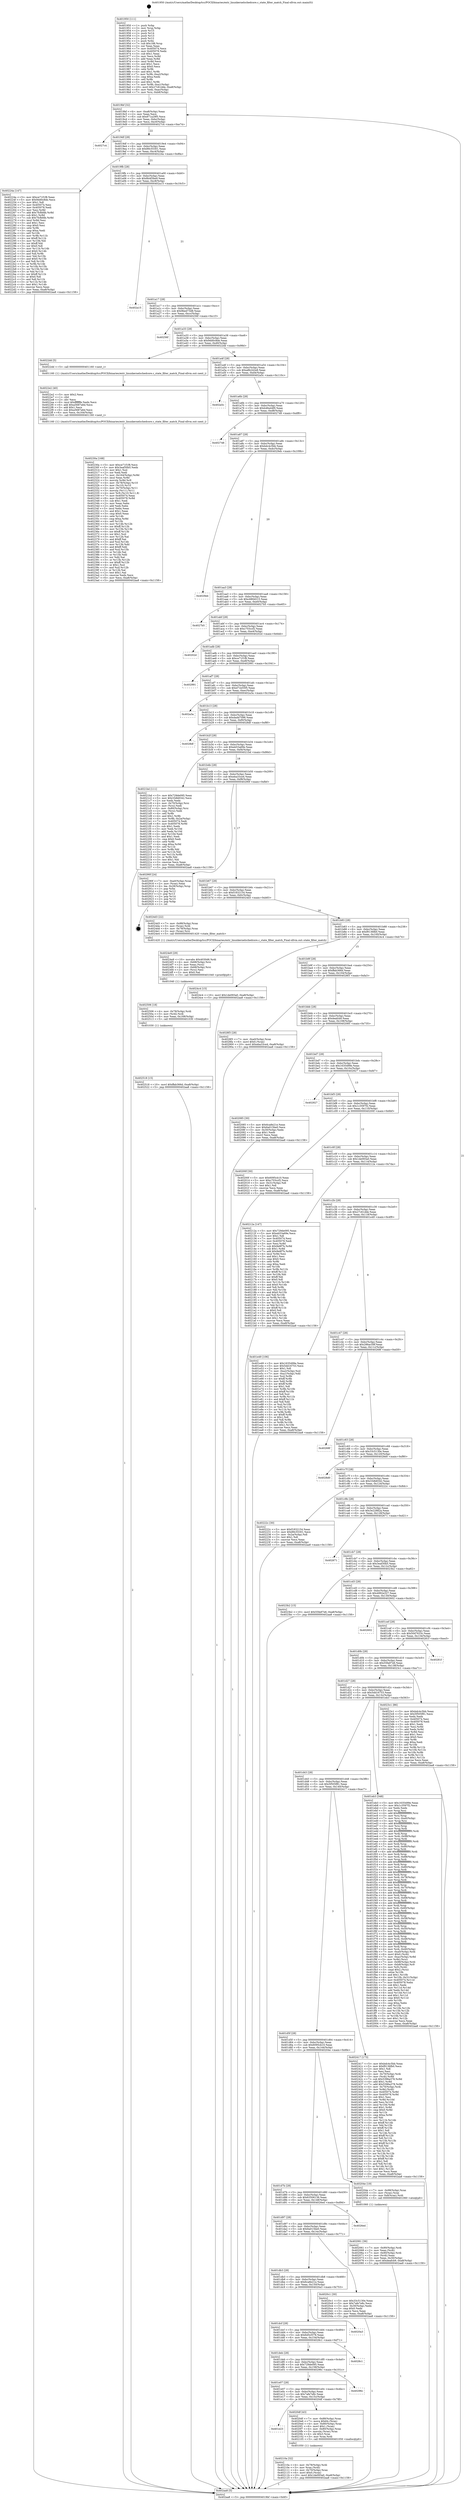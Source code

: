 digraph "0x401950" {
  label = "0x401950 (/mnt/c/Users/mathe/Desktop/tcc/POCII/binaries/extr_linuxkernelschedcore.c_state_filter_match_Final-ollvm.out::main(0))"
  labelloc = "t"
  node[shape=record]

  Entry [label="",width=0.3,height=0.3,shape=circle,fillcolor=black,style=filled]
  "0x4019bf" [label="{
     0x4019bf [32]\l
     | [instrs]\l
     &nbsp;&nbsp;0x4019bf \<+6\>: mov -0xa8(%rbp),%eax\l
     &nbsp;&nbsp;0x4019c5 \<+2\>: mov %eax,%ecx\l
     &nbsp;&nbsp;0x4019c7 \<+6\>: sub $0x871a29f5,%ecx\l
     &nbsp;&nbsp;0x4019cd \<+6\>: mov %eax,-0xbc(%rbp)\l
     &nbsp;&nbsp;0x4019d3 \<+6\>: mov %ecx,-0xc0(%rbp)\l
     &nbsp;&nbsp;0x4019d9 \<+6\>: je 00000000004027c4 \<main+0xe74\>\l
  }"]
  "0x4027c4" [label="{
     0x4027c4\l
  }", style=dashed]
  "0x4019df" [label="{
     0x4019df [28]\l
     | [instrs]\l
     &nbsp;&nbsp;0x4019df \<+5\>: jmp 00000000004019e4 \<main+0x94\>\l
     &nbsp;&nbsp;0x4019e4 \<+6\>: mov -0xbc(%rbp),%eax\l
     &nbsp;&nbsp;0x4019ea \<+5\>: sub $0x89c55301,%eax\l
     &nbsp;&nbsp;0x4019ef \<+6\>: mov %eax,-0xc4(%rbp)\l
     &nbsp;&nbsp;0x4019f5 \<+6\>: je 000000000040224a \<main+0x8fa\>\l
  }"]
  Exit [label="",width=0.3,height=0.3,shape=circle,fillcolor=black,style=filled,peripheries=2]
  "0x40224a" [label="{
     0x40224a [147]\l
     | [instrs]\l
     &nbsp;&nbsp;0x40224a \<+5\>: mov $0xce71f1f8,%eax\l
     &nbsp;&nbsp;0x40224f \<+5\>: mov $0x9dd0c8de,%ecx\l
     &nbsp;&nbsp;0x402254 \<+2\>: mov $0x1,%dl\l
     &nbsp;&nbsp;0x402256 \<+7\>: mov 0x405074,%esi\l
     &nbsp;&nbsp;0x40225d \<+7\>: mov 0x405078,%edi\l
     &nbsp;&nbsp;0x402264 \<+3\>: mov %esi,%r8d\l
     &nbsp;&nbsp;0x402267 \<+7\>: add $0x7fcfbfdb,%r8d\l
     &nbsp;&nbsp;0x40226e \<+4\>: sub $0x1,%r8d\l
     &nbsp;&nbsp;0x402272 \<+7\>: sub $0x7fcfbfdb,%r8d\l
     &nbsp;&nbsp;0x402279 \<+4\>: imul %r8d,%esi\l
     &nbsp;&nbsp;0x40227d \<+3\>: and $0x1,%esi\l
     &nbsp;&nbsp;0x402280 \<+3\>: cmp $0x0,%esi\l
     &nbsp;&nbsp;0x402283 \<+4\>: sete %r9b\l
     &nbsp;&nbsp;0x402287 \<+3\>: cmp $0xa,%edi\l
     &nbsp;&nbsp;0x40228a \<+4\>: setl %r10b\l
     &nbsp;&nbsp;0x40228e \<+3\>: mov %r9b,%r11b\l
     &nbsp;&nbsp;0x402291 \<+4\>: xor $0xff,%r11b\l
     &nbsp;&nbsp;0x402295 \<+3\>: mov %r10b,%bl\l
     &nbsp;&nbsp;0x402298 \<+3\>: xor $0xff,%bl\l
     &nbsp;&nbsp;0x40229b \<+3\>: xor $0x0,%dl\l
     &nbsp;&nbsp;0x40229e \<+3\>: mov %r11b,%r14b\l
     &nbsp;&nbsp;0x4022a1 \<+4\>: and $0x0,%r14b\l
     &nbsp;&nbsp;0x4022a5 \<+3\>: and %dl,%r9b\l
     &nbsp;&nbsp;0x4022a8 \<+3\>: mov %bl,%r15b\l
     &nbsp;&nbsp;0x4022ab \<+4\>: and $0x0,%r15b\l
     &nbsp;&nbsp;0x4022af \<+3\>: and %dl,%r10b\l
     &nbsp;&nbsp;0x4022b2 \<+3\>: or %r9b,%r14b\l
     &nbsp;&nbsp;0x4022b5 \<+3\>: or %r10b,%r15b\l
     &nbsp;&nbsp;0x4022b8 \<+3\>: xor %r15b,%r14b\l
     &nbsp;&nbsp;0x4022bb \<+3\>: or %bl,%r11b\l
     &nbsp;&nbsp;0x4022be \<+4\>: xor $0xff,%r11b\l
     &nbsp;&nbsp;0x4022c2 \<+3\>: or $0x0,%dl\l
     &nbsp;&nbsp;0x4022c5 \<+3\>: and %dl,%r11b\l
     &nbsp;&nbsp;0x4022c8 \<+3\>: or %r11b,%r14b\l
     &nbsp;&nbsp;0x4022cb \<+4\>: test $0x1,%r14b\l
     &nbsp;&nbsp;0x4022cf \<+3\>: cmovne %ecx,%eax\l
     &nbsp;&nbsp;0x4022d2 \<+6\>: mov %eax,-0xa8(%rbp)\l
     &nbsp;&nbsp;0x4022d8 \<+5\>: jmp 0000000000402aa8 \<main+0x1158\>\l
  }"]
  "0x4019fb" [label="{
     0x4019fb [28]\l
     | [instrs]\l
     &nbsp;&nbsp;0x4019fb \<+5\>: jmp 0000000000401a00 \<main+0xb0\>\l
     &nbsp;&nbsp;0x401a00 \<+6\>: mov -0xbc(%rbp),%eax\l
     &nbsp;&nbsp;0x401a06 \<+5\>: sub $0x8b4f3be9,%eax\l
     &nbsp;&nbsp;0x401a0b \<+6\>: mov %eax,-0xc8(%rbp)\l
     &nbsp;&nbsp;0x401a11 \<+6\>: je 0000000000402a15 \<main+0x10c5\>\l
  }"]
  "0x402518" [label="{
     0x402518 [15]\l
     | [instrs]\l
     &nbsp;&nbsp;0x402518 \<+10\>: movl $0xffab366d,-0xa8(%rbp)\l
     &nbsp;&nbsp;0x402522 \<+5\>: jmp 0000000000402aa8 \<main+0x1158\>\l
  }"]
  "0x402a15" [label="{
     0x402a15\l
  }", style=dashed]
  "0x401a17" [label="{
     0x401a17 [28]\l
     | [instrs]\l
     &nbsp;&nbsp;0x401a17 \<+5\>: jmp 0000000000401a1c \<main+0xcc\>\l
     &nbsp;&nbsp;0x401a1c \<+6\>: mov -0xbc(%rbp),%eax\l
     &nbsp;&nbsp;0x401a22 \<+5\>: sub $0x9bed73d8,%eax\l
     &nbsp;&nbsp;0x401a27 \<+6\>: mov %eax,-0xcc(%rbp)\l
     &nbsp;&nbsp;0x401a2d \<+6\>: je 000000000040256f \<main+0xc1f\>\l
  }"]
  "0x402506" [label="{
     0x402506 [18]\l
     | [instrs]\l
     &nbsp;&nbsp;0x402506 \<+4\>: mov -0x78(%rbp),%rdi\l
     &nbsp;&nbsp;0x40250a \<+3\>: mov (%rdi),%rdi\l
     &nbsp;&nbsp;0x40250d \<+6\>: mov %eax,-0x168(%rbp)\l
     &nbsp;&nbsp;0x402513 \<+5\>: call 0000000000401030 \<free@plt\>\l
     | [calls]\l
     &nbsp;&nbsp;0x401030 \{1\} (unknown)\l
  }"]
  "0x40256f" [label="{
     0x40256f\l
  }", style=dashed]
  "0x401a33" [label="{
     0x401a33 [28]\l
     | [instrs]\l
     &nbsp;&nbsp;0x401a33 \<+5\>: jmp 0000000000401a38 \<main+0xe8\>\l
     &nbsp;&nbsp;0x401a38 \<+6\>: mov -0xbc(%rbp),%eax\l
     &nbsp;&nbsp;0x401a3e \<+5\>: sub $0x9dd0c8de,%eax\l
     &nbsp;&nbsp;0x401a43 \<+6\>: mov %eax,-0xd0(%rbp)\l
     &nbsp;&nbsp;0x401a49 \<+6\>: je 00000000004022dd \<main+0x98d\>\l
  }"]
  "0x4024e9" [label="{
     0x4024e9 [29]\l
     | [instrs]\l
     &nbsp;&nbsp;0x4024e9 \<+10\>: movabs $0x4030d6,%rdi\l
     &nbsp;&nbsp;0x4024f3 \<+4\>: mov -0x68(%rbp),%rsi\l
     &nbsp;&nbsp;0x4024f7 \<+2\>: mov %eax,(%rsi)\l
     &nbsp;&nbsp;0x4024f9 \<+4\>: mov -0x68(%rbp),%rsi\l
     &nbsp;&nbsp;0x4024fd \<+2\>: mov (%rsi),%esi\l
     &nbsp;&nbsp;0x4024ff \<+2\>: mov $0x0,%al\l
     &nbsp;&nbsp;0x402501 \<+5\>: call 0000000000401040 \<printf@plt\>\l
     | [calls]\l
     &nbsp;&nbsp;0x401040 \{1\} (unknown)\l
  }"]
  "0x4022dd" [label="{
     0x4022dd [5]\l
     | [instrs]\l
     &nbsp;&nbsp;0x4022dd \<+5\>: call 0000000000401160 \<next_i\>\l
     | [calls]\l
     &nbsp;&nbsp;0x401160 \{1\} (/mnt/c/Users/mathe/Desktop/tcc/POCII/binaries/extr_linuxkernelschedcore.c_state_filter_match_Final-ollvm.out::next_i)\l
  }"]
  "0x401a4f" [label="{
     0x401a4f [28]\l
     | [instrs]\l
     &nbsp;&nbsp;0x401a4f \<+5\>: jmp 0000000000401a54 \<main+0x104\>\l
     &nbsp;&nbsp;0x401a54 \<+6\>: mov -0xbc(%rbp),%eax\l
     &nbsp;&nbsp;0x401a5a \<+5\>: sub $0xa8b242e8,%eax\l
     &nbsp;&nbsp;0x401a5f \<+6\>: mov %eax,-0xd4(%rbp)\l
     &nbsp;&nbsp;0x401a65 \<+6\>: je 0000000000402a5c \<main+0x110c\>\l
  }"]
  "0x40230a" [label="{
     0x40230a [168]\l
     | [instrs]\l
     &nbsp;&nbsp;0x40230a \<+5\>: mov $0xce71f1f8,%ecx\l
     &nbsp;&nbsp;0x40230f \<+5\>: mov $0x3eaf30b5,%edx\l
     &nbsp;&nbsp;0x402314 \<+3\>: mov $0x1,%sil\l
     &nbsp;&nbsp;0x402317 \<+2\>: xor %edi,%edi\l
     &nbsp;&nbsp;0x402319 \<+7\>: mov -0x164(%rbp),%r8d\l
     &nbsp;&nbsp;0x402320 \<+4\>: imul %eax,%r8d\l
     &nbsp;&nbsp;0x402324 \<+3\>: movslq %r8d,%r9\l
     &nbsp;&nbsp;0x402327 \<+4\>: mov -0x78(%rbp),%r10\l
     &nbsp;&nbsp;0x40232b \<+3\>: mov (%r10),%r10\l
     &nbsp;&nbsp;0x40232e \<+4\>: mov -0x70(%rbp),%r11\l
     &nbsp;&nbsp;0x402332 \<+3\>: movslq (%r11),%r11\l
     &nbsp;&nbsp;0x402335 \<+4\>: mov %r9,(%r10,%r11,8)\l
     &nbsp;&nbsp;0x402339 \<+7\>: mov 0x405074,%eax\l
     &nbsp;&nbsp;0x402340 \<+8\>: mov 0x405078,%r8d\l
     &nbsp;&nbsp;0x402348 \<+3\>: sub $0x1,%edi\l
     &nbsp;&nbsp;0x40234b \<+2\>: mov %eax,%ebx\l
     &nbsp;&nbsp;0x40234d \<+2\>: add %edi,%ebx\l
     &nbsp;&nbsp;0x40234f \<+3\>: imul %ebx,%eax\l
     &nbsp;&nbsp;0x402352 \<+3\>: and $0x1,%eax\l
     &nbsp;&nbsp;0x402355 \<+3\>: cmp $0x0,%eax\l
     &nbsp;&nbsp;0x402358 \<+4\>: sete %r14b\l
     &nbsp;&nbsp;0x40235c \<+4\>: cmp $0xa,%r8d\l
     &nbsp;&nbsp;0x402360 \<+4\>: setl %r15b\l
     &nbsp;&nbsp;0x402364 \<+3\>: mov %r14b,%r12b\l
     &nbsp;&nbsp;0x402367 \<+4\>: xor $0xff,%r12b\l
     &nbsp;&nbsp;0x40236b \<+3\>: mov %r15b,%r13b\l
     &nbsp;&nbsp;0x40236e \<+4\>: xor $0xff,%r13b\l
     &nbsp;&nbsp;0x402372 \<+4\>: xor $0x1,%sil\l
     &nbsp;&nbsp;0x402376 \<+3\>: mov %r12b,%al\l
     &nbsp;&nbsp;0x402379 \<+2\>: and $0xff,%al\l
     &nbsp;&nbsp;0x40237b \<+3\>: and %sil,%r14b\l
     &nbsp;&nbsp;0x40237e \<+3\>: mov %r13b,%dil\l
     &nbsp;&nbsp;0x402381 \<+4\>: and $0xff,%dil\l
     &nbsp;&nbsp;0x402385 \<+3\>: and %sil,%r15b\l
     &nbsp;&nbsp;0x402388 \<+3\>: or %r14b,%al\l
     &nbsp;&nbsp;0x40238b \<+3\>: or %r15b,%dil\l
     &nbsp;&nbsp;0x40238e \<+3\>: xor %dil,%al\l
     &nbsp;&nbsp;0x402391 \<+3\>: or %r13b,%r12b\l
     &nbsp;&nbsp;0x402394 \<+4\>: xor $0xff,%r12b\l
     &nbsp;&nbsp;0x402398 \<+4\>: or $0x1,%sil\l
     &nbsp;&nbsp;0x40239c \<+3\>: and %sil,%r12b\l
     &nbsp;&nbsp;0x40239f \<+3\>: or %r12b,%al\l
     &nbsp;&nbsp;0x4023a2 \<+2\>: test $0x1,%al\l
     &nbsp;&nbsp;0x4023a4 \<+3\>: cmovne %edx,%ecx\l
     &nbsp;&nbsp;0x4023a7 \<+6\>: mov %ecx,-0xa8(%rbp)\l
     &nbsp;&nbsp;0x4023ad \<+5\>: jmp 0000000000402aa8 \<main+0x1158\>\l
  }"]
  "0x402a5c" [label="{
     0x402a5c\l
  }", style=dashed]
  "0x401a6b" [label="{
     0x401a6b [28]\l
     | [instrs]\l
     &nbsp;&nbsp;0x401a6b \<+5\>: jmp 0000000000401a70 \<main+0x120\>\l
     &nbsp;&nbsp;0x401a70 \<+6\>: mov -0xbc(%rbp),%eax\l
     &nbsp;&nbsp;0x401a76 \<+5\>: sub $0xb46a44f0,%eax\l
     &nbsp;&nbsp;0x401a7b \<+6\>: mov %eax,-0xd8(%rbp)\l
     &nbsp;&nbsp;0x401a81 \<+6\>: je 0000000000402748 \<main+0xdf8\>\l
  }"]
  "0x4022e2" [label="{
     0x4022e2 [40]\l
     | [instrs]\l
     &nbsp;&nbsp;0x4022e2 \<+5\>: mov $0x2,%ecx\l
     &nbsp;&nbsp;0x4022e7 \<+1\>: cltd\l
     &nbsp;&nbsp;0x4022e8 \<+2\>: idiv %ecx\l
     &nbsp;&nbsp;0x4022ea \<+6\>: imul $0xfffffffe,%edx,%ecx\l
     &nbsp;&nbsp;0x4022f0 \<+6\>: add $0xa5687a6d,%ecx\l
     &nbsp;&nbsp;0x4022f6 \<+3\>: add $0x1,%ecx\l
     &nbsp;&nbsp;0x4022f9 \<+6\>: sub $0xa5687a6d,%ecx\l
     &nbsp;&nbsp;0x4022ff \<+6\>: mov %ecx,-0x164(%rbp)\l
     &nbsp;&nbsp;0x402305 \<+5\>: call 0000000000401160 \<next_i\>\l
     | [calls]\l
     &nbsp;&nbsp;0x401160 \{1\} (/mnt/c/Users/mathe/Desktop/tcc/POCII/binaries/extr_linuxkernelschedcore.c_state_filter_match_Final-ollvm.out::next_i)\l
  }"]
  "0x402748" [label="{
     0x402748\l
  }", style=dashed]
  "0x401a87" [label="{
     0x401a87 [28]\l
     | [instrs]\l
     &nbsp;&nbsp;0x401a87 \<+5\>: jmp 0000000000401a8c \<main+0x13c\>\l
     &nbsp;&nbsp;0x401a8c \<+6\>: mov -0xbc(%rbp),%eax\l
     &nbsp;&nbsp;0x401a92 \<+5\>: sub $0xbdc4c5bb,%eax\l
     &nbsp;&nbsp;0x401a97 \<+6\>: mov %eax,-0xdc(%rbp)\l
     &nbsp;&nbsp;0x401a9d \<+6\>: je 00000000004029eb \<main+0x109b\>\l
  }"]
  "0x40210a" [label="{
     0x40210a [32]\l
     | [instrs]\l
     &nbsp;&nbsp;0x40210a \<+4\>: mov -0x78(%rbp),%rdi\l
     &nbsp;&nbsp;0x40210e \<+3\>: mov %rax,(%rdi)\l
     &nbsp;&nbsp;0x402111 \<+4\>: mov -0x70(%rbp),%rax\l
     &nbsp;&nbsp;0x402115 \<+6\>: movl $0x0,(%rax)\l
     &nbsp;&nbsp;0x40211b \<+10\>: movl $0x1de093a0,-0xa8(%rbp)\l
     &nbsp;&nbsp;0x402125 \<+5\>: jmp 0000000000402aa8 \<main+0x1158\>\l
  }"]
  "0x4029eb" [label="{
     0x4029eb\l
  }", style=dashed]
  "0x401aa3" [label="{
     0x401aa3 [28]\l
     | [instrs]\l
     &nbsp;&nbsp;0x401aa3 \<+5\>: jmp 0000000000401aa8 \<main+0x158\>\l
     &nbsp;&nbsp;0x401aa8 \<+6\>: mov -0xbc(%rbp),%eax\l
     &nbsp;&nbsp;0x401aae \<+5\>: sub $0xc680d215,%eax\l
     &nbsp;&nbsp;0x401ab3 \<+6\>: mov %eax,-0xe0(%rbp)\l
     &nbsp;&nbsp;0x401ab9 \<+6\>: je 00000000004027b5 \<main+0xe65\>\l
  }"]
  "0x401e23" [label="{
     0x401e23\l
  }", style=dashed]
  "0x4027b5" [label="{
     0x4027b5\l
  }", style=dashed]
  "0x401abf" [label="{
     0x401abf [28]\l
     | [instrs]\l
     &nbsp;&nbsp;0x401abf \<+5\>: jmp 0000000000401ac4 \<main+0x174\>\l
     &nbsp;&nbsp;0x401ac4 \<+6\>: mov -0xbc(%rbp),%eax\l
     &nbsp;&nbsp;0x401aca \<+5\>: sub $0xc703ccf2,%eax\l
     &nbsp;&nbsp;0x401acf \<+6\>: mov %eax,-0xe4(%rbp)\l
     &nbsp;&nbsp;0x401ad5 \<+6\>: je 000000000040202d \<main+0x6dd\>\l
  }"]
  "0x4020df" [label="{
     0x4020df [43]\l
     | [instrs]\l
     &nbsp;&nbsp;0x4020df \<+7\>: mov -0x88(%rbp),%rax\l
     &nbsp;&nbsp;0x4020e6 \<+7\>: movq $0x64,(%rax)\l
     &nbsp;&nbsp;0x4020ed \<+4\>: mov -0x80(%rbp),%rax\l
     &nbsp;&nbsp;0x4020f1 \<+6\>: movl $0x1,(%rax)\l
     &nbsp;&nbsp;0x4020f7 \<+4\>: mov -0x80(%rbp),%rax\l
     &nbsp;&nbsp;0x4020fb \<+3\>: movslq (%rax),%rax\l
     &nbsp;&nbsp;0x4020fe \<+4\>: shl $0x3,%rax\l
     &nbsp;&nbsp;0x402102 \<+3\>: mov %rax,%rdi\l
     &nbsp;&nbsp;0x402105 \<+5\>: call 0000000000401050 \<malloc@plt\>\l
     | [calls]\l
     &nbsp;&nbsp;0x401050 \{1\} (unknown)\l
  }"]
  "0x40202d" [label="{
     0x40202d\l
  }", style=dashed]
  "0x401adb" [label="{
     0x401adb [28]\l
     | [instrs]\l
     &nbsp;&nbsp;0x401adb \<+5\>: jmp 0000000000401ae0 \<main+0x190\>\l
     &nbsp;&nbsp;0x401ae0 \<+6\>: mov -0xbc(%rbp),%eax\l
     &nbsp;&nbsp;0x401ae6 \<+5\>: sub $0xce71f1f8,%eax\l
     &nbsp;&nbsp;0x401aeb \<+6\>: mov %eax,-0xe8(%rbp)\l
     &nbsp;&nbsp;0x401af1 \<+6\>: je 0000000000402991 \<main+0x1041\>\l
  }"]
  "0x401e07" [label="{
     0x401e07 [28]\l
     | [instrs]\l
     &nbsp;&nbsp;0x401e07 \<+5\>: jmp 0000000000401e0c \<main+0x4bc\>\l
     &nbsp;&nbsp;0x401e0c \<+6\>: mov -0xbc(%rbp),%eax\l
     &nbsp;&nbsp;0x401e12 \<+5\>: sub $0x7afe7e8c,%eax\l
     &nbsp;&nbsp;0x401e17 \<+6\>: mov %eax,-0x15c(%rbp)\l
     &nbsp;&nbsp;0x401e1d \<+6\>: je 00000000004020df \<main+0x78f\>\l
  }"]
  "0x402991" [label="{
     0x402991\l
  }", style=dashed]
  "0x401af7" [label="{
     0x401af7 [28]\l
     | [instrs]\l
     &nbsp;&nbsp;0x401af7 \<+5\>: jmp 0000000000401afc \<main+0x1ac\>\l
     &nbsp;&nbsp;0x401afc \<+6\>: mov -0xbc(%rbp),%eax\l
     &nbsp;&nbsp;0x401b02 \<+5\>: sub $0xd72e55f5,%eax\l
     &nbsp;&nbsp;0x401b07 \<+6\>: mov %eax,-0xec(%rbp)\l
     &nbsp;&nbsp;0x401b0d \<+6\>: je 0000000000402a3a \<main+0x10ea\>\l
  }"]
  "0x40296c" [label="{
     0x40296c\l
  }", style=dashed]
  "0x402a3a" [label="{
     0x402a3a\l
  }", style=dashed]
  "0x401b13" [label="{
     0x401b13 [28]\l
     | [instrs]\l
     &nbsp;&nbsp;0x401b13 \<+5\>: jmp 0000000000401b18 \<main+0x1c8\>\l
     &nbsp;&nbsp;0x401b18 \<+6\>: mov -0xbc(%rbp),%eax\l
     &nbsp;&nbsp;0x401b1e \<+5\>: sub $0xdadd7096,%eax\l
     &nbsp;&nbsp;0x401b23 \<+6\>: mov %eax,-0xf0(%rbp)\l
     &nbsp;&nbsp;0x401b29 \<+6\>: je 00000000004028df \<main+0xf8f\>\l
  }"]
  "0x401deb" [label="{
     0x401deb [28]\l
     | [instrs]\l
     &nbsp;&nbsp;0x401deb \<+5\>: jmp 0000000000401df0 \<main+0x4a0\>\l
     &nbsp;&nbsp;0x401df0 \<+6\>: mov -0xbc(%rbp),%eax\l
     &nbsp;&nbsp;0x401df6 \<+5\>: sub $0x729de095,%eax\l
     &nbsp;&nbsp;0x401dfb \<+6\>: mov %eax,-0x158(%rbp)\l
     &nbsp;&nbsp;0x401e01 \<+6\>: je 000000000040296c \<main+0x101c\>\l
  }"]
  "0x4028df" [label="{
     0x4028df\l
  }", style=dashed]
  "0x401b2f" [label="{
     0x401b2f [28]\l
     | [instrs]\l
     &nbsp;&nbsp;0x401b2f \<+5\>: jmp 0000000000401b34 \<main+0x1e4\>\l
     &nbsp;&nbsp;0x401b34 \<+6\>: mov -0xbc(%rbp),%eax\l
     &nbsp;&nbsp;0x401b3a \<+5\>: sub $0xeb53a69e,%eax\l
     &nbsp;&nbsp;0x401b3f \<+6\>: mov %eax,-0xf4(%rbp)\l
     &nbsp;&nbsp;0x401b45 \<+6\>: je 00000000004021bd \<main+0x86d\>\l
  }"]
  "0x4028c1" [label="{
     0x4028c1\l
  }", style=dashed]
  "0x4021bd" [label="{
     0x4021bd [111]\l
     | [instrs]\l
     &nbsp;&nbsp;0x4021bd \<+5\>: mov $0x729de095,%eax\l
     &nbsp;&nbsp;0x4021c2 \<+5\>: mov $0x33db8342,%ecx\l
     &nbsp;&nbsp;0x4021c7 \<+2\>: xor %edx,%edx\l
     &nbsp;&nbsp;0x4021c9 \<+4\>: mov -0x70(%rbp),%rsi\l
     &nbsp;&nbsp;0x4021cd \<+2\>: mov (%rsi),%edi\l
     &nbsp;&nbsp;0x4021cf \<+4\>: mov -0x80(%rbp),%rsi\l
     &nbsp;&nbsp;0x4021d3 \<+2\>: cmp (%rsi),%edi\l
     &nbsp;&nbsp;0x4021d5 \<+4\>: setl %r8b\l
     &nbsp;&nbsp;0x4021d9 \<+4\>: and $0x1,%r8b\l
     &nbsp;&nbsp;0x4021dd \<+4\>: mov %r8b,-0x2a(%rbp)\l
     &nbsp;&nbsp;0x4021e1 \<+7\>: mov 0x405074,%edi\l
     &nbsp;&nbsp;0x4021e8 \<+8\>: mov 0x405078,%r9d\l
     &nbsp;&nbsp;0x4021f0 \<+3\>: sub $0x1,%edx\l
     &nbsp;&nbsp;0x4021f3 \<+3\>: mov %edi,%r10d\l
     &nbsp;&nbsp;0x4021f6 \<+3\>: add %edx,%r10d\l
     &nbsp;&nbsp;0x4021f9 \<+4\>: imul %r10d,%edi\l
     &nbsp;&nbsp;0x4021fd \<+3\>: and $0x1,%edi\l
     &nbsp;&nbsp;0x402200 \<+3\>: cmp $0x0,%edi\l
     &nbsp;&nbsp;0x402203 \<+4\>: sete %r8b\l
     &nbsp;&nbsp;0x402207 \<+4\>: cmp $0xa,%r9d\l
     &nbsp;&nbsp;0x40220b \<+4\>: setl %r11b\l
     &nbsp;&nbsp;0x40220f \<+3\>: mov %r8b,%bl\l
     &nbsp;&nbsp;0x402212 \<+3\>: and %r11b,%bl\l
     &nbsp;&nbsp;0x402215 \<+3\>: xor %r11b,%r8b\l
     &nbsp;&nbsp;0x402218 \<+3\>: or %r8b,%bl\l
     &nbsp;&nbsp;0x40221b \<+3\>: test $0x1,%bl\l
     &nbsp;&nbsp;0x40221e \<+3\>: cmovne %ecx,%eax\l
     &nbsp;&nbsp;0x402221 \<+6\>: mov %eax,-0xa8(%rbp)\l
     &nbsp;&nbsp;0x402227 \<+5\>: jmp 0000000000402aa8 \<main+0x1158\>\l
  }"]
  "0x401b4b" [label="{
     0x401b4b [28]\l
     | [instrs]\l
     &nbsp;&nbsp;0x401b4b \<+5\>: jmp 0000000000401b50 \<main+0x200\>\l
     &nbsp;&nbsp;0x401b50 \<+6\>: mov -0xbc(%rbp),%eax\l
     &nbsp;&nbsp;0x401b56 \<+5\>: sub $0xeba33ce4,%eax\l
     &nbsp;&nbsp;0x401b5b \<+6\>: mov %eax,-0xf8(%rbp)\l
     &nbsp;&nbsp;0x401b61 \<+6\>: je 000000000040290f \<main+0xfbf\>\l
  }"]
  "0x401dcf" [label="{
     0x401dcf [28]\l
     | [instrs]\l
     &nbsp;&nbsp;0x401dcf \<+5\>: jmp 0000000000401dd4 \<main+0x484\>\l
     &nbsp;&nbsp;0x401dd4 \<+6\>: mov -0xbc(%rbp),%eax\l
     &nbsp;&nbsp;0x401dda \<+5\>: sub $0x6d5cf378,%eax\l
     &nbsp;&nbsp;0x401ddf \<+6\>: mov %eax,-0x154(%rbp)\l
     &nbsp;&nbsp;0x401de5 \<+6\>: je 00000000004028c1 \<main+0xf71\>\l
  }"]
  "0x40290f" [label="{
     0x40290f [24]\l
     | [instrs]\l
     &nbsp;&nbsp;0x40290f \<+7\>: mov -0xa0(%rbp),%rax\l
     &nbsp;&nbsp;0x402916 \<+2\>: mov (%rax),%eax\l
     &nbsp;&nbsp;0x402918 \<+4\>: lea -0x28(%rbp),%rsp\l
     &nbsp;&nbsp;0x40291c \<+1\>: pop %rbx\l
     &nbsp;&nbsp;0x40291d \<+2\>: pop %r12\l
     &nbsp;&nbsp;0x40291f \<+2\>: pop %r13\l
     &nbsp;&nbsp;0x402921 \<+2\>: pop %r14\l
     &nbsp;&nbsp;0x402923 \<+2\>: pop %r15\l
     &nbsp;&nbsp;0x402925 \<+1\>: pop %rbp\l
     &nbsp;&nbsp;0x402926 \<+1\>: ret\l
  }"]
  "0x401b67" [label="{
     0x401b67 [28]\l
     | [instrs]\l
     &nbsp;&nbsp;0x401b67 \<+5\>: jmp 0000000000401b6c \<main+0x21c\>\l
     &nbsp;&nbsp;0x401b6c \<+6\>: mov -0xbc(%rbp),%eax\l
     &nbsp;&nbsp;0x401b72 \<+5\>: sub $0xf1832154,%eax\l
     &nbsp;&nbsp;0x401b77 \<+6\>: mov %eax,-0xfc(%rbp)\l
     &nbsp;&nbsp;0x401b7d \<+6\>: je 00000000004024d3 \<main+0xb83\>\l
  }"]
  "0x4020a3" [label="{
     0x4020a3\l
  }", style=dashed]
  "0x4024d3" [label="{
     0x4024d3 [22]\l
     | [instrs]\l
     &nbsp;&nbsp;0x4024d3 \<+7\>: mov -0x88(%rbp),%rax\l
     &nbsp;&nbsp;0x4024da \<+3\>: mov (%rax),%rdi\l
     &nbsp;&nbsp;0x4024dd \<+4\>: mov -0x78(%rbp),%rax\l
     &nbsp;&nbsp;0x4024e1 \<+3\>: mov (%rax),%rsi\l
     &nbsp;&nbsp;0x4024e4 \<+5\>: call 0000000000401420 \<state_filter_match\>\l
     | [calls]\l
     &nbsp;&nbsp;0x401420 \{1\} (/mnt/c/Users/mathe/Desktop/tcc/POCII/binaries/extr_linuxkernelschedcore.c_state_filter_match_Final-ollvm.out::state_filter_match)\l
  }"]
  "0x401b83" [label="{
     0x401b83 [28]\l
     | [instrs]\l
     &nbsp;&nbsp;0x401b83 \<+5\>: jmp 0000000000401b88 \<main+0x238\>\l
     &nbsp;&nbsp;0x401b88 \<+6\>: mov -0xbc(%rbp),%eax\l
     &nbsp;&nbsp;0x401b8e \<+5\>: sub $0xf9136fb0,%eax\l
     &nbsp;&nbsp;0x401b93 \<+6\>: mov %eax,-0x100(%rbp)\l
     &nbsp;&nbsp;0x401b99 \<+6\>: je 00000000004024c4 \<main+0xb74\>\l
  }"]
  "0x401db3" [label="{
     0x401db3 [28]\l
     | [instrs]\l
     &nbsp;&nbsp;0x401db3 \<+5\>: jmp 0000000000401db8 \<main+0x468\>\l
     &nbsp;&nbsp;0x401db8 \<+6\>: mov -0xbc(%rbp),%eax\l
     &nbsp;&nbsp;0x401dbe \<+5\>: sub $0x6ca8e21e,%eax\l
     &nbsp;&nbsp;0x401dc3 \<+6\>: mov %eax,-0x150(%rbp)\l
     &nbsp;&nbsp;0x401dc9 \<+6\>: je 00000000004020a3 \<main+0x753\>\l
  }"]
  "0x4024c4" [label="{
     0x4024c4 [15]\l
     | [instrs]\l
     &nbsp;&nbsp;0x4024c4 \<+10\>: movl $0x1de093a0,-0xa8(%rbp)\l
     &nbsp;&nbsp;0x4024ce \<+5\>: jmp 0000000000402aa8 \<main+0x1158\>\l
  }"]
  "0x401b9f" [label="{
     0x401b9f [28]\l
     | [instrs]\l
     &nbsp;&nbsp;0x401b9f \<+5\>: jmp 0000000000401ba4 \<main+0x254\>\l
     &nbsp;&nbsp;0x401ba4 \<+6\>: mov -0xbc(%rbp),%eax\l
     &nbsp;&nbsp;0x401baa \<+5\>: sub $0xffab366d,%eax\l
     &nbsp;&nbsp;0x401baf \<+6\>: mov %eax,-0x104(%rbp)\l
     &nbsp;&nbsp;0x401bb5 \<+6\>: je 00000000004028f3 \<main+0xfa3\>\l
  }"]
  "0x4020c1" [label="{
     0x4020c1 [30]\l
     | [instrs]\l
     &nbsp;&nbsp;0x4020c1 \<+5\>: mov $0x33c5130e,%eax\l
     &nbsp;&nbsp;0x4020c6 \<+5\>: mov $0x7afe7e8c,%ecx\l
     &nbsp;&nbsp;0x4020cb \<+3\>: mov -0x30(%rbp),%edx\l
     &nbsp;&nbsp;0x4020ce \<+3\>: cmp $0x0,%edx\l
     &nbsp;&nbsp;0x4020d1 \<+3\>: cmove %ecx,%eax\l
     &nbsp;&nbsp;0x4020d4 \<+6\>: mov %eax,-0xa8(%rbp)\l
     &nbsp;&nbsp;0x4020da \<+5\>: jmp 0000000000402aa8 \<main+0x1158\>\l
  }"]
  "0x4028f3" [label="{
     0x4028f3 [28]\l
     | [instrs]\l
     &nbsp;&nbsp;0x4028f3 \<+7\>: mov -0xa0(%rbp),%rax\l
     &nbsp;&nbsp;0x4028fa \<+6\>: movl $0x0,(%rax)\l
     &nbsp;&nbsp;0x402900 \<+10\>: movl $0xeba33ce4,-0xa8(%rbp)\l
     &nbsp;&nbsp;0x40290a \<+5\>: jmp 0000000000402aa8 \<main+0x1158\>\l
  }"]
  "0x401bbb" [label="{
     0x401bbb [28]\l
     | [instrs]\l
     &nbsp;&nbsp;0x401bbb \<+5\>: jmp 0000000000401bc0 \<main+0x270\>\l
     &nbsp;&nbsp;0x401bc0 \<+6\>: mov -0xbc(%rbp),%eax\l
     &nbsp;&nbsp;0x401bc6 \<+5\>: sub $0xdeafcb9,%eax\l
     &nbsp;&nbsp;0x401bcb \<+6\>: mov %eax,-0x108(%rbp)\l
     &nbsp;&nbsp;0x401bd1 \<+6\>: je 0000000000402085 \<main+0x735\>\l
  }"]
  "0x401d97" [label="{
     0x401d97 [28]\l
     | [instrs]\l
     &nbsp;&nbsp;0x401d97 \<+5\>: jmp 0000000000401d9c \<main+0x44c\>\l
     &nbsp;&nbsp;0x401d9c \<+6\>: mov -0xbc(%rbp),%eax\l
     &nbsp;&nbsp;0x401da2 \<+5\>: sub $0x6a015be0,%eax\l
     &nbsp;&nbsp;0x401da7 \<+6\>: mov %eax,-0x14c(%rbp)\l
     &nbsp;&nbsp;0x401dad \<+6\>: je 00000000004020c1 \<main+0x771\>\l
  }"]
  "0x402085" [label="{
     0x402085 [30]\l
     | [instrs]\l
     &nbsp;&nbsp;0x402085 \<+5\>: mov $0x6ca8e21e,%eax\l
     &nbsp;&nbsp;0x40208a \<+5\>: mov $0x6a015be0,%ecx\l
     &nbsp;&nbsp;0x40208f \<+3\>: mov -0x30(%rbp),%edx\l
     &nbsp;&nbsp;0x402092 \<+3\>: cmp $0x1,%edx\l
     &nbsp;&nbsp;0x402095 \<+3\>: cmovl %ecx,%eax\l
     &nbsp;&nbsp;0x402098 \<+6\>: mov %eax,-0xa8(%rbp)\l
     &nbsp;&nbsp;0x40209e \<+5\>: jmp 0000000000402aa8 \<main+0x1158\>\l
  }"]
  "0x401bd7" [label="{
     0x401bd7 [28]\l
     | [instrs]\l
     &nbsp;&nbsp;0x401bd7 \<+5\>: jmp 0000000000401bdc \<main+0x28c\>\l
     &nbsp;&nbsp;0x401bdc \<+6\>: mov -0xbc(%rbp),%eax\l
     &nbsp;&nbsp;0x401be2 \<+5\>: sub $0x1635499e,%eax\l
     &nbsp;&nbsp;0x401be7 \<+6\>: mov %eax,-0x10c(%rbp)\l
     &nbsp;&nbsp;0x401bed \<+6\>: je 0000000000402927 \<main+0xfd7\>\l
  }"]
  "0x4026ed" [label="{
     0x4026ed\l
  }", style=dashed]
  "0x402927" [label="{
     0x402927\l
  }", style=dashed]
  "0x401bf3" [label="{
     0x401bf3 [28]\l
     | [instrs]\l
     &nbsp;&nbsp;0x401bf3 \<+5\>: jmp 0000000000401bf8 \<main+0x2a8\>\l
     &nbsp;&nbsp;0x401bf8 \<+6\>: mov -0xbc(%rbp),%eax\l
     &nbsp;&nbsp;0x401bfe \<+5\>: sub $0x1c3597f2,%eax\l
     &nbsp;&nbsp;0x401c03 \<+6\>: mov %eax,-0x110(%rbp)\l
     &nbsp;&nbsp;0x401c09 \<+6\>: je 000000000040200f \<main+0x6bf\>\l
  }"]
  "0x402061" [label="{
     0x402061 [36]\l
     | [instrs]\l
     &nbsp;&nbsp;0x402061 \<+7\>: mov -0x90(%rbp),%rdi\l
     &nbsp;&nbsp;0x402068 \<+2\>: mov %eax,(%rdi)\l
     &nbsp;&nbsp;0x40206a \<+7\>: mov -0x90(%rbp),%rdi\l
     &nbsp;&nbsp;0x402071 \<+2\>: mov (%rdi),%eax\l
     &nbsp;&nbsp;0x402073 \<+3\>: mov %eax,-0x30(%rbp)\l
     &nbsp;&nbsp;0x402076 \<+10\>: movl $0xdeafcb9,-0xa8(%rbp)\l
     &nbsp;&nbsp;0x402080 \<+5\>: jmp 0000000000402aa8 \<main+0x1158\>\l
  }"]
  "0x40200f" [label="{
     0x40200f [30]\l
     | [instrs]\l
     &nbsp;&nbsp;0x40200f \<+5\>: mov $0x6095cb10,%eax\l
     &nbsp;&nbsp;0x402014 \<+5\>: mov $0xc703ccf2,%ecx\l
     &nbsp;&nbsp;0x402019 \<+3\>: mov -0x31(%rbp),%dl\l
     &nbsp;&nbsp;0x40201c \<+3\>: test $0x1,%dl\l
     &nbsp;&nbsp;0x40201f \<+3\>: cmovne %ecx,%eax\l
     &nbsp;&nbsp;0x402022 \<+6\>: mov %eax,-0xa8(%rbp)\l
     &nbsp;&nbsp;0x402028 \<+5\>: jmp 0000000000402aa8 \<main+0x1158\>\l
  }"]
  "0x401c0f" [label="{
     0x401c0f [28]\l
     | [instrs]\l
     &nbsp;&nbsp;0x401c0f \<+5\>: jmp 0000000000401c14 \<main+0x2c4\>\l
     &nbsp;&nbsp;0x401c14 \<+6\>: mov -0xbc(%rbp),%eax\l
     &nbsp;&nbsp;0x401c1a \<+5\>: sub $0x1de093a0,%eax\l
     &nbsp;&nbsp;0x401c1f \<+6\>: mov %eax,-0x114(%rbp)\l
     &nbsp;&nbsp;0x401c25 \<+6\>: je 000000000040212a \<main+0x7da\>\l
  }"]
  "0x401d7b" [label="{
     0x401d7b [28]\l
     | [instrs]\l
     &nbsp;&nbsp;0x401d7b \<+5\>: jmp 0000000000401d80 \<main+0x430\>\l
     &nbsp;&nbsp;0x401d80 \<+6\>: mov -0xbc(%rbp),%eax\l
     &nbsp;&nbsp;0x401d86 \<+5\>: sub $0x63506136,%eax\l
     &nbsp;&nbsp;0x401d8b \<+6\>: mov %eax,-0x148(%rbp)\l
     &nbsp;&nbsp;0x401d91 \<+6\>: je 00000000004026ed \<main+0xd9d\>\l
  }"]
  "0x40212a" [label="{
     0x40212a [147]\l
     | [instrs]\l
     &nbsp;&nbsp;0x40212a \<+5\>: mov $0x729de095,%eax\l
     &nbsp;&nbsp;0x40212f \<+5\>: mov $0xeb53a69e,%ecx\l
     &nbsp;&nbsp;0x402134 \<+2\>: mov $0x1,%dl\l
     &nbsp;&nbsp;0x402136 \<+7\>: mov 0x405074,%esi\l
     &nbsp;&nbsp;0x40213d \<+7\>: mov 0x405078,%edi\l
     &nbsp;&nbsp;0x402144 \<+3\>: mov %esi,%r8d\l
     &nbsp;&nbsp;0x402147 \<+7\>: sub $0x9e8f7b,%r8d\l
     &nbsp;&nbsp;0x40214e \<+4\>: sub $0x1,%r8d\l
     &nbsp;&nbsp;0x402152 \<+7\>: add $0x9e8f7b,%r8d\l
     &nbsp;&nbsp;0x402159 \<+4\>: imul %r8d,%esi\l
     &nbsp;&nbsp;0x40215d \<+3\>: and $0x1,%esi\l
     &nbsp;&nbsp;0x402160 \<+3\>: cmp $0x0,%esi\l
     &nbsp;&nbsp;0x402163 \<+4\>: sete %r9b\l
     &nbsp;&nbsp;0x402167 \<+3\>: cmp $0xa,%edi\l
     &nbsp;&nbsp;0x40216a \<+4\>: setl %r10b\l
     &nbsp;&nbsp;0x40216e \<+3\>: mov %r9b,%r11b\l
     &nbsp;&nbsp;0x402171 \<+4\>: xor $0xff,%r11b\l
     &nbsp;&nbsp;0x402175 \<+3\>: mov %r10b,%bl\l
     &nbsp;&nbsp;0x402178 \<+3\>: xor $0xff,%bl\l
     &nbsp;&nbsp;0x40217b \<+3\>: xor $0x0,%dl\l
     &nbsp;&nbsp;0x40217e \<+3\>: mov %r11b,%r14b\l
     &nbsp;&nbsp;0x402181 \<+4\>: and $0x0,%r14b\l
     &nbsp;&nbsp;0x402185 \<+3\>: and %dl,%r9b\l
     &nbsp;&nbsp;0x402188 \<+3\>: mov %bl,%r15b\l
     &nbsp;&nbsp;0x40218b \<+4\>: and $0x0,%r15b\l
     &nbsp;&nbsp;0x40218f \<+3\>: and %dl,%r10b\l
     &nbsp;&nbsp;0x402192 \<+3\>: or %r9b,%r14b\l
     &nbsp;&nbsp;0x402195 \<+3\>: or %r10b,%r15b\l
     &nbsp;&nbsp;0x402198 \<+3\>: xor %r15b,%r14b\l
     &nbsp;&nbsp;0x40219b \<+3\>: or %bl,%r11b\l
     &nbsp;&nbsp;0x40219e \<+4\>: xor $0xff,%r11b\l
     &nbsp;&nbsp;0x4021a2 \<+3\>: or $0x0,%dl\l
     &nbsp;&nbsp;0x4021a5 \<+3\>: and %dl,%r11b\l
     &nbsp;&nbsp;0x4021a8 \<+3\>: or %r11b,%r14b\l
     &nbsp;&nbsp;0x4021ab \<+4\>: test $0x1,%r14b\l
     &nbsp;&nbsp;0x4021af \<+3\>: cmovne %ecx,%eax\l
     &nbsp;&nbsp;0x4021b2 \<+6\>: mov %eax,-0xa8(%rbp)\l
     &nbsp;&nbsp;0x4021b8 \<+5\>: jmp 0000000000402aa8 \<main+0x1158\>\l
  }"]
  "0x401c2b" [label="{
     0x401c2b [28]\l
     | [instrs]\l
     &nbsp;&nbsp;0x401c2b \<+5\>: jmp 0000000000401c30 \<main+0x2e0\>\l
     &nbsp;&nbsp;0x401c30 \<+6\>: mov -0xbc(%rbp),%eax\l
     &nbsp;&nbsp;0x401c36 \<+5\>: sub $0x27c61dde,%eax\l
     &nbsp;&nbsp;0x401c3b \<+6\>: mov %eax,-0x118(%rbp)\l
     &nbsp;&nbsp;0x401c41 \<+6\>: je 0000000000401e49 \<main+0x4f9\>\l
  }"]
  "0x40204e" [label="{
     0x40204e [19]\l
     | [instrs]\l
     &nbsp;&nbsp;0x40204e \<+7\>: mov -0x98(%rbp),%rax\l
     &nbsp;&nbsp;0x402055 \<+3\>: mov (%rax),%rax\l
     &nbsp;&nbsp;0x402058 \<+4\>: mov 0x8(%rax),%rdi\l
     &nbsp;&nbsp;0x40205c \<+5\>: call 0000000000401060 \<atoi@plt\>\l
     | [calls]\l
     &nbsp;&nbsp;0x401060 \{1\} (unknown)\l
  }"]
  "0x401e49" [label="{
     0x401e49 [106]\l
     | [instrs]\l
     &nbsp;&nbsp;0x401e49 \<+5\>: mov $0x1635499e,%eax\l
     &nbsp;&nbsp;0x401e4e \<+5\>: mov $0x5dd16753,%ecx\l
     &nbsp;&nbsp;0x401e53 \<+2\>: mov $0x1,%dl\l
     &nbsp;&nbsp;0x401e55 \<+7\>: mov -0xa2(%rbp),%sil\l
     &nbsp;&nbsp;0x401e5c \<+7\>: mov -0xa1(%rbp),%dil\l
     &nbsp;&nbsp;0x401e63 \<+3\>: mov %sil,%r8b\l
     &nbsp;&nbsp;0x401e66 \<+4\>: xor $0xff,%r8b\l
     &nbsp;&nbsp;0x401e6a \<+3\>: mov %dil,%r9b\l
     &nbsp;&nbsp;0x401e6d \<+4\>: xor $0xff,%r9b\l
     &nbsp;&nbsp;0x401e71 \<+3\>: xor $0x1,%dl\l
     &nbsp;&nbsp;0x401e74 \<+3\>: mov %r8b,%r10b\l
     &nbsp;&nbsp;0x401e77 \<+4\>: and $0xff,%r10b\l
     &nbsp;&nbsp;0x401e7b \<+3\>: and %dl,%sil\l
     &nbsp;&nbsp;0x401e7e \<+3\>: mov %r9b,%r11b\l
     &nbsp;&nbsp;0x401e81 \<+4\>: and $0xff,%r11b\l
     &nbsp;&nbsp;0x401e85 \<+3\>: and %dl,%dil\l
     &nbsp;&nbsp;0x401e88 \<+3\>: or %sil,%r10b\l
     &nbsp;&nbsp;0x401e8b \<+3\>: or %dil,%r11b\l
     &nbsp;&nbsp;0x401e8e \<+3\>: xor %r11b,%r10b\l
     &nbsp;&nbsp;0x401e91 \<+3\>: or %r9b,%r8b\l
     &nbsp;&nbsp;0x401e94 \<+4\>: xor $0xff,%r8b\l
     &nbsp;&nbsp;0x401e98 \<+3\>: or $0x1,%dl\l
     &nbsp;&nbsp;0x401e9b \<+3\>: and %dl,%r8b\l
     &nbsp;&nbsp;0x401e9e \<+3\>: or %r8b,%r10b\l
     &nbsp;&nbsp;0x401ea1 \<+4\>: test $0x1,%r10b\l
     &nbsp;&nbsp;0x401ea5 \<+3\>: cmovne %ecx,%eax\l
     &nbsp;&nbsp;0x401ea8 \<+6\>: mov %eax,-0xa8(%rbp)\l
     &nbsp;&nbsp;0x401eae \<+5\>: jmp 0000000000402aa8 \<main+0x1158\>\l
  }"]
  "0x401c47" [label="{
     0x401c47 [28]\l
     | [instrs]\l
     &nbsp;&nbsp;0x401c47 \<+5\>: jmp 0000000000401c4c \<main+0x2fc\>\l
     &nbsp;&nbsp;0x401c4c \<+6\>: mov -0xbc(%rbp),%eax\l
     &nbsp;&nbsp;0x401c52 \<+5\>: sub $0x286ac59f,%eax\l
     &nbsp;&nbsp;0x401c57 \<+6\>: mov %eax,-0x11c(%rbp)\l
     &nbsp;&nbsp;0x401c5d \<+6\>: je 000000000040268f \<main+0xd3f\>\l
  }"]
  "0x402aa8" [label="{
     0x402aa8 [5]\l
     | [instrs]\l
     &nbsp;&nbsp;0x402aa8 \<+5\>: jmp 00000000004019bf \<main+0x6f\>\l
  }"]
  "0x401950" [label="{
     0x401950 [111]\l
     | [instrs]\l
     &nbsp;&nbsp;0x401950 \<+1\>: push %rbp\l
     &nbsp;&nbsp;0x401951 \<+3\>: mov %rsp,%rbp\l
     &nbsp;&nbsp;0x401954 \<+2\>: push %r15\l
     &nbsp;&nbsp;0x401956 \<+2\>: push %r14\l
     &nbsp;&nbsp;0x401958 \<+2\>: push %r13\l
     &nbsp;&nbsp;0x40195a \<+2\>: push %r12\l
     &nbsp;&nbsp;0x40195c \<+1\>: push %rbx\l
     &nbsp;&nbsp;0x40195d \<+7\>: sub $0x188,%rsp\l
     &nbsp;&nbsp;0x401964 \<+2\>: xor %eax,%eax\l
     &nbsp;&nbsp;0x401966 \<+7\>: mov 0x405074,%ecx\l
     &nbsp;&nbsp;0x40196d \<+7\>: mov 0x405078,%edx\l
     &nbsp;&nbsp;0x401974 \<+3\>: sub $0x1,%eax\l
     &nbsp;&nbsp;0x401977 \<+3\>: mov %ecx,%r8d\l
     &nbsp;&nbsp;0x40197a \<+3\>: add %eax,%r8d\l
     &nbsp;&nbsp;0x40197d \<+4\>: imul %r8d,%ecx\l
     &nbsp;&nbsp;0x401981 \<+3\>: and $0x1,%ecx\l
     &nbsp;&nbsp;0x401984 \<+3\>: cmp $0x0,%ecx\l
     &nbsp;&nbsp;0x401987 \<+4\>: sete %r9b\l
     &nbsp;&nbsp;0x40198b \<+4\>: and $0x1,%r9b\l
     &nbsp;&nbsp;0x40198f \<+7\>: mov %r9b,-0xa2(%rbp)\l
     &nbsp;&nbsp;0x401996 \<+3\>: cmp $0xa,%edx\l
     &nbsp;&nbsp;0x401999 \<+4\>: setl %r9b\l
     &nbsp;&nbsp;0x40199d \<+4\>: and $0x1,%r9b\l
     &nbsp;&nbsp;0x4019a1 \<+7\>: mov %r9b,-0xa1(%rbp)\l
     &nbsp;&nbsp;0x4019a8 \<+10\>: movl $0x27c61dde,-0xa8(%rbp)\l
     &nbsp;&nbsp;0x4019b2 \<+6\>: mov %edi,-0xac(%rbp)\l
     &nbsp;&nbsp;0x4019b8 \<+7\>: mov %rsi,-0xb8(%rbp)\l
  }"]
  "0x401d5f" [label="{
     0x401d5f [28]\l
     | [instrs]\l
     &nbsp;&nbsp;0x401d5f \<+5\>: jmp 0000000000401d64 \<main+0x414\>\l
     &nbsp;&nbsp;0x401d64 \<+6\>: mov -0xbc(%rbp),%eax\l
     &nbsp;&nbsp;0x401d6a \<+5\>: sub $0x6095cb10,%eax\l
     &nbsp;&nbsp;0x401d6f \<+6\>: mov %eax,-0x144(%rbp)\l
     &nbsp;&nbsp;0x401d75 \<+6\>: je 000000000040204e \<main+0x6fe\>\l
  }"]
  "0x40268f" [label="{
     0x40268f\l
  }", style=dashed]
  "0x401c63" [label="{
     0x401c63 [28]\l
     | [instrs]\l
     &nbsp;&nbsp;0x401c63 \<+5\>: jmp 0000000000401c68 \<main+0x318\>\l
     &nbsp;&nbsp;0x401c68 \<+6\>: mov -0xbc(%rbp),%eax\l
     &nbsp;&nbsp;0x401c6e \<+5\>: sub $0x33c5130e,%eax\l
     &nbsp;&nbsp;0x401c73 \<+6\>: mov %eax,-0x120(%rbp)\l
     &nbsp;&nbsp;0x401c79 \<+6\>: je 00000000004028d0 \<main+0xf80\>\l
  }"]
  "0x402417" [label="{
     0x402417 [173]\l
     | [instrs]\l
     &nbsp;&nbsp;0x402417 \<+5\>: mov $0xbdc4c5bb,%eax\l
     &nbsp;&nbsp;0x40241c \<+5\>: mov $0xf9136fb0,%ecx\l
     &nbsp;&nbsp;0x402421 \<+2\>: mov $0x1,%dl\l
     &nbsp;&nbsp;0x402423 \<+2\>: xor %esi,%esi\l
     &nbsp;&nbsp;0x402425 \<+4\>: mov -0x70(%rbp),%rdi\l
     &nbsp;&nbsp;0x402429 \<+3\>: mov (%rdi),%r8d\l
     &nbsp;&nbsp;0x40242c \<+7\>: sub $0x5396a378,%r8d\l
     &nbsp;&nbsp;0x402433 \<+4\>: add $0x1,%r8d\l
     &nbsp;&nbsp;0x402437 \<+7\>: add $0x5396a378,%r8d\l
     &nbsp;&nbsp;0x40243e \<+4\>: mov -0x70(%rbp),%rdi\l
     &nbsp;&nbsp;0x402442 \<+3\>: mov %r8d,(%rdi)\l
     &nbsp;&nbsp;0x402445 \<+8\>: mov 0x405074,%r8d\l
     &nbsp;&nbsp;0x40244d \<+8\>: mov 0x405078,%r9d\l
     &nbsp;&nbsp;0x402455 \<+3\>: sub $0x1,%esi\l
     &nbsp;&nbsp;0x402458 \<+3\>: mov %r8d,%r10d\l
     &nbsp;&nbsp;0x40245b \<+3\>: add %esi,%r10d\l
     &nbsp;&nbsp;0x40245e \<+4\>: imul %r10d,%r8d\l
     &nbsp;&nbsp;0x402462 \<+4\>: and $0x1,%r8d\l
     &nbsp;&nbsp;0x402466 \<+4\>: cmp $0x0,%r8d\l
     &nbsp;&nbsp;0x40246a \<+4\>: sete %r11b\l
     &nbsp;&nbsp;0x40246e \<+4\>: cmp $0xa,%r9d\l
     &nbsp;&nbsp;0x402472 \<+3\>: setl %bl\l
     &nbsp;&nbsp;0x402475 \<+3\>: mov %r11b,%r14b\l
     &nbsp;&nbsp;0x402478 \<+4\>: xor $0xff,%r14b\l
     &nbsp;&nbsp;0x40247c \<+3\>: mov %bl,%r15b\l
     &nbsp;&nbsp;0x40247f \<+4\>: xor $0xff,%r15b\l
     &nbsp;&nbsp;0x402483 \<+3\>: xor $0x1,%dl\l
     &nbsp;&nbsp;0x402486 \<+3\>: mov %r14b,%r12b\l
     &nbsp;&nbsp;0x402489 \<+4\>: and $0xff,%r12b\l
     &nbsp;&nbsp;0x40248d \<+3\>: and %dl,%r11b\l
     &nbsp;&nbsp;0x402490 \<+3\>: mov %r15b,%r13b\l
     &nbsp;&nbsp;0x402493 \<+4\>: and $0xff,%r13b\l
     &nbsp;&nbsp;0x402497 \<+2\>: and %dl,%bl\l
     &nbsp;&nbsp;0x402499 \<+3\>: or %r11b,%r12b\l
     &nbsp;&nbsp;0x40249c \<+3\>: or %bl,%r13b\l
     &nbsp;&nbsp;0x40249f \<+3\>: xor %r13b,%r12b\l
     &nbsp;&nbsp;0x4024a2 \<+3\>: or %r15b,%r14b\l
     &nbsp;&nbsp;0x4024a5 \<+4\>: xor $0xff,%r14b\l
     &nbsp;&nbsp;0x4024a9 \<+3\>: or $0x1,%dl\l
     &nbsp;&nbsp;0x4024ac \<+3\>: and %dl,%r14b\l
     &nbsp;&nbsp;0x4024af \<+3\>: or %r14b,%r12b\l
     &nbsp;&nbsp;0x4024b2 \<+4\>: test $0x1,%r12b\l
     &nbsp;&nbsp;0x4024b6 \<+3\>: cmovne %ecx,%eax\l
     &nbsp;&nbsp;0x4024b9 \<+6\>: mov %eax,-0xa8(%rbp)\l
     &nbsp;&nbsp;0x4024bf \<+5\>: jmp 0000000000402aa8 \<main+0x1158\>\l
  }"]
  "0x4028d0" [label="{
     0x4028d0\l
  }", style=dashed]
  "0x401c7f" [label="{
     0x401c7f [28]\l
     | [instrs]\l
     &nbsp;&nbsp;0x401c7f \<+5\>: jmp 0000000000401c84 \<main+0x334\>\l
     &nbsp;&nbsp;0x401c84 \<+6\>: mov -0xbc(%rbp),%eax\l
     &nbsp;&nbsp;0x401c8a \<+5\>: sub $0x33db8342,%eax\l
     &nbsp;&nbsp;0x401c8f \<+6\>: mov %eax,-0x124(%rbp)\l
     &nbsp;&nbsp;0x401c95 \<+6\>: je 000000000040222c \<main+0x8dc\>\l
  }"]
  "0x401d43" [label="{
     0x401d43 [28]\l
     | [instrs]\l
     &nbsp;&nbsp;0x401d43 \<+5\>: jmp 0000000000401d48 \<main+0x3f8\>\l
     &nbsp;&nbsp;0x401d48 \<+6\>: mov -0xbc(%rbp),%eax\l
     &nbsp;&nbsp;0x401d4e \<+5\>: sub $0x5f505f81,%eax\l
     &nbsp;&nbsp;0x401d53 \<+6\>: mov %eax,-0x140(%rbp)\l
     &nbsp;&nbsp;0x401d59 \<+6\>: je 0000000000402417 \<main+0xac7\>\l
  }"]
  "0x40222c" [label="{
     0x40222c [30]\l
     | [instrs]\l
     &nbsp;&nbsp;0x40222c \<+5\>: mov $0xf1832154,%eax\l
     &nbsp;&nbsp;0x402231 \<+5\>: mov $0x89c55301,%ecx\l
     &nbsp;&nbsp;0x402236 \<+3\>: mov -0x2a(%rbp),%dl\l
     &nbsp;&nbsp;0x402239 \<+3\>: test $0x1,%dl\l
     &nbsp;&nbsp;0x40223c \<+3\>: cmovne %ecx,%eax\l
     &nbsp;&nbsp;0x40223f \<+6\>: mov %eax,-0xa8(%rbp)\l
     &nbsp;&nbsp;0x402245 \<+5\>: jmp 0000000000402aa8 \<main+0x1158\>\l
  }"]
  "0x401c9b" [label="{
     0x401c9b [28]\l
     | [instrs]\l
     &nbsp;&nbsp;0x401c9b \<+5\>: jmp 0000000000401ca0 \<main+0x350\>\l
     &nbsp;&nbsp;0x401ca0 \<+6\>: mov -0xbc(%rbp),%eax\l
     &nbsp;&nbsp;0x401ca6 \<+5\>: sub $0x3e22882a,%eax\l
     &nbsp;&nbsp;0x401cab \<+6\>: mov %eax,-0x128(%rbp)\l
     &nbsp;&nbsp;0x401cb1 \<+6\>: je 0000000000402671 \<main+0xd21\>\l
  }"]
  "0x401eb3" [label="{
     0x401eb3 [348]\l
     | [instrs]\l
     &nbsp;&nbsp;0x401eb3 \<+5\>: mov $0x1635499e,%eax\l
     &nbsp;&nbsp;0x401eb8 \<+5\>: mov $0x1c3597f2,%ecx\l
     &nbsp;&nbsp;0x401ebd \<+2\>: xor %edx,%edx\l
     &nbsp;&nbsp;0x401ebf \<+3\>: mov %rsp,%rsi\l
     &nbsp;&nbsp;0x401ec2 \<+4\>: add $0xfffffffffffffff0,%rsi\l
     &nbsp;&nbsp;0x401ec6 \<+3\>: mov %rsi,%rsp\l
     &nbsp;&nbsp;0x401ec9 \<+7\>: mov %rsi,-0xa0(%rbp)\l
     &nbsp;&nbsp;0x401ed0 \<+3\>: mov %rsp,%rsi\l
     &nbsp;&nbsp;0x401ed3 \<+4\>: add $0xfffffffffffffff0,%rsi\l
     &nbsp;&nbsp;0x401ed7 \<+3\>: mov %rsi,%rsp\l
     &nbsp;&nbsp;0x401eda \<+3\>: mov %rsp,%rdi\l
     &nbsp;&nbsp;0x401edd \<+4\>: add $0xfffffffffffffff0,%rdi\l
     &nbsp;&nbsp;0x401ee1 \<+3\>: mov %rdi,%rsp\l
     &nbsp;&nbsp;0x401ee4 \<+7\>: mov %rdi,-0x98(%rbp)\l
     &nbsp;&nbsp;0x401eeb \<+3\>: mov %rsp,%rdi\l
     &nbsp;&nbsp;0x401eee \<+4\>: add $0xfffffffffffffff0,%rdi\l
     &nbsp;&nbsp;0x401ef2 \<+3\>: mov %rdi,%rsp\l
     &nbsp;&nbsp;0x401ef5 \<+7\>: mov %rdi,-0x90(%rbp)\l
     &nbsp;&nbsp;0x401efc \<+3\>: mov %rsp,%rdi\l
     &nbsp;&nbsp;0x401eff \<+4\>: add $0xfffffffffffffff0,%rdi\l
     &nbsp;&nbsp;0x401f03 \<+3\>: mov %rdi,%rsp\l
     &nbsp;&nbsp;0x401f06 \<+7\>: mov %rdi,-0x88(%rbp)\l
     &nbsp;&nbsp;0x401f0d \<+3\>: mov %rsp,%rdi\l
     &nbsp;&nbsp;0x401f10 \<+4\>: add $0xfffffffffffffff0,%rdi\l
     &nbsp;&nbsp;0x401f14 \<+3\>: mov %rdi,%rsp\l
     &nbsp;&nbsp;0x401f17 \<+4\>: mov %rdi,-0x80(%rbp)\l
     &nbsp;&nbsp;0x401f1b \<+3\>: mov %rsp,%rdi\l
     &nbsp;&nbsp;0x401f1e \<+4\>: add $0xfffffffffffffff0,%rdi\l
     &nbsp;&nbsp;0x401f22 \<+3\>: mov %rdi,%rsp\l
     &nbsp;&nbsp;0x401f25 \<+4\>: mov %rdi,-0x78(%rbp)\l
     &nbsp;&nbsp;0x401f29 \<+3\>: mov %rsp,%rdi\l
     &nbsp;&nbsp;0x401f2c \<+4\>: add $0xfffffffffffffff0,%rdi\l
     &nbsp;&nbsp;0x401f30 \<+3\>: mov %rdi,%rsp\l
     &nbsp;&nbsp;0x401f33 \<+4\>: mov %rdi,-0x70(%rbp)\l
     &nbsp;&nbsp;0x401f37 \<+3\>: mov %rsp,%rdi\l
     &nbsp;&nbsp;0x401f3a \<+4\>: add $0xfffffffffffffff0,%rdi\l
     &nbsp;&nbsp;0x401f3e \<+3\>: mov %rdi,%rsp\l
     &nbsp;&nbsp;0x401f41 \<+4\>: mov %rdi,-0x68(%rbp)\l
     &nbsp;&nbsp;0x401f45 \<+3\>: mov %rsp,%rdi\l
     &nbsp;&nbsp;0x401f48 \<+4\>: add $0xfffffffffffffff0,%rdi\l
     &nbsp;&nbsp;0x401f4c \<+3\>: mov %rdi,%rsp\l
     &nbsp;&nbsp;0x401f4f \<+4\>: mov %rdi,-0x60(%rbp)\l
     &nbsp;&nbsp;0x401f53 \<+3\>: mov %rsp,%rdi\l
     &nbsp;&nbsp;0x401f56 \<+4\>: add $0xfffffffffffffff0,%rdi\l
     &nbsp;&nbsp;0x401f5a \<+3\>: mov %rdi,%rsp\l
     &nbsp;&nbsp;0x401f5d \<+4\>: mov %rdi,-0x58(%rbp)\l
     &nbsp;&nbsp;0x401f61 \<+3\>: mov %rsp,%rdi\l
     &nbsp;&nbsp;0x401f64 \<+4\>: add $0xfffffffffffffff0,%rdi\l
     &nbsp;&nbsp;0x401f68 \<+3\>: mov %rdi,%rsp\l
     &nbsp;&nbsp;0x401f6b \<+4\>: mov %rdi,-0x50(%rbp)\l
     &nbsp;&nbsp;0x401f6f \<+3\>: mov %rsp,%rdi\l
     &nbsp;&nbsp;0x401f72 \<+4\>: add $0xfffffffffffffff0,%rdi\l
     &nbsp;&nbsp;0x401f76 \<+3\>: mov %rdi,%rsp\l
     &nbsp;&nbsp;0x401f79 \<+4\>: mov %rdi,-0x48(%rbp)\l
     &nbsp;&nbsp;0x401f7d \<+3\>: mov %rsp,%rdi\l
     &nbsp;&nbsp;0x401f80 \<+4\>: add $0xfffffffffffffff0,%rdi\l
     &nbsp;&nbsp;0x401f84 \<+3\>: mov %rdi,%rsp\l
     &nbsp;&nbsp;0x401f87 \<+4\>: mov %rdi,-0x40(%rbp)\l
     &nbsp;&nbsp;0x401f8b \<+7\>: mov -0xa0(%rbp),%rdi\l
     &nbsp;&nbsp;0x401f92 \<+6\>: movl $0x0,(%rdi)\l
     &nbsp;&nbsp;0x401f98 \<+7\>: mov -0xac(%rbp),%r8d\l
     &nbsp;&nbsp;0x401f9f \<+3\>: mov %r8d,(%rsi)\l
     &nbsp;&nbsp;0x401fa2 \<+7\>: mov -0x98(%rbp),%rdi\l
     &nbsp;&nbsp;0x401fa9 \<+7\>: mov -0xb8(%rbp),%r9\l
     &nbsp;&nbsp;0x401fb0 \<+3\>: mov %r9,(%rdi)\l
     &nbsp;&nbsp;0x401fb3 \<+3\>: cmpl $0x2,(%rsi)\l
     &nbsp;&nbsp;0x401fb6 \<+4\>: setne %r10b\l
     &nbsp;&nbsp;0x401fba \<+4\>: and $0x1,%r10b\l
     &nbsp;&nbsp;0x401fbe \<+4\>: mov %r10b,-0x31(%rbp)\l
     &nbsp;&nbsp;0x401fc2 \<+8\>: mov 0x405074,%r11d\l
     &nbsp;&nbsp;0x401fca \<+7\>: mov 0x405078,%ebx\l
     &nbsp;&nbsp;0x401fd1 \<+3\>: sub $0x1,%edx\l
     &nbsp;&nbsp;0x401fd4 \<+3\>: mov %r11d,%r14d\l
     &nbsp;&nbsp;0x401fd7 \<+3\>: add %edx,%r14d\l
     &nbsp;&nbsp;0x401fda \<+4\>: imul %r14d,%r11d\l
     &nbsp;&nbsp;0x401fde \<+4\>: and $0x1,%r11d\l
     &nbsp;&nbsp;0x401fe2 \<+4\>: cmp $0x0,%r11d\l
     &nbsp;&nbsp;0x401fe6 \<+4\>: sete %r10b\l
     &nbsp;&nbsp;0x401fea \<+3\>: cmp $0xa,%ebx\l
     &nbsp;&nbsp;0x401fed \<+4\>: setl %r15b\l
     &nbsp;&nbsp;0x401ff1 \<+3\>: mov %r10b,%r12b\l
     &nbsp;&nbsp;0x401ff4 \<+3\>: and %r15b,%r12b\l
     &nbsp;&nbsp;0x401ff7 \<+3\>: xor %r15b,%r10b\l
     &nbsp;&nbsp;0x401ffa \<+3\>: or %r10b,%r12b\l
     &nbsp;&nbsp;0x401ffd \<+4\>: test $0x1,%r12b\l
     &nbsp;&nbsp;0x402001 \<+3\>: cmovne %ecx,%eax\l
     &nbsp;&nbsp;0x402004 \<+6\>: mov %eax,-0xa8(%rbp)\l
     &nbsp;&nbsp;0x40200a \<+5\>: jmp 0000000000402aa8 \<main+0x1158\>\l
  }"]
  "0x402671" [label="{
     0x402671\l
  }", style=dashed]
  "0x401cb7" [label="{
     0x401cb7 [28]\l
     | [instrs]\l
     &nbsp;&nbsp;0x401cb7 \<+5\>: jmp 0000000000401cbc \<main+0x36c\>\l
     &nbsp;&nbsp;0x401cbc \<+6\>: mov -0xbc(%rbp),%eax\l
     &nbsp;&nbsp;0x401cc2 \<+5\>: sub $0x3eaf30b5,%eax\l
     &nbsp;&nbsp;0x401cc7 \<+6\>: mov %eax,-0x12c(%rbp)\l
     &nbsp;&nbsp;0x401ccd \<+6\>: je 00000000004023b2 \<main+0xa62\>\l
  }"]
  "0x401d27" [label="{
     0x401d27 [28]\l
     | [instrs]\l
     &nbsp;&nbsp;0x401d27 \<+5\>: jmp 0000000000401d2c \<main+0x3dc\>\l
     &nbsp;&nbsp;0x401d2c \<+6\>: mov -0xbc(%rbp),%eax\l
     &nbsp;&nbsp;0x401d32 \<+5\>: sub $0x5dd16753,%eax\l
     &nbsp;&nbsp;0x401d37 \<+6\>: mov %eax,-0x13c(%rbp)\l
     &nbsp;&nbsp;0x401d3d \<+6\>: je 0000000000401eb3 \<main+0x563\>\l
  }"]
  "0x4023b2" [label="{
     0x4023b2 [15]\l
     | [instrs]\l
     &nbsp;&nbsp;0x4023b2 \<+10\>: movl $0x55fa97e6,-0xa8(%rbp)\l
     &nbsp;&nbsp;0x4023bc \<+5\>: jmp 0000000000402aa8 \<main+0x1158\>\l
  }"]
  "0x401cd3" [label="{
     0x401cd3 [28]\l
     | [instrs]\l
     &nbsp;&nbsp;0x401cd3 \<+5\>: jmp 0000000000401cd8 \<main+0x388\>\l
     &nbsp;&nbsp;0x401cd8 \<+6\>: mov -0xbc(%rbp),%eax\l
     &nbsp;&nbsp;0x401cde \<+5\>: sub $0x4992e327,%eax\l
     &nbsp;&nbsp;0x401ce3 \<+6\>: mov %eax,-0x130(%rbp)\l
     &nbsp;&nbsp;0x401ce9 \<+6\>: je 0000000000402602 \<main+0xcb2\>\l
  }"]
  "0x4023c1" [label="{
     0x4023c1 [86]\l
     | [instrs]\l
     &nbsp;&nbsp;0x4023c1 \<+5\>: mov $0xbdc4c5bb,%eax\l
     &nbsp;&nbsp;0x4023c6 \<+5\>: mov $0x5f505f81,%ecx\l
     &nbsp;&nbsp;0x4023cb \<+2\>: xor %edx,%edx\l
     &nbsp;&nbsp;0x4023cd \<+7\>: mov 0x405074,%esi\l
     &nbsp;&nbsp;0x4023d4 \<+7\>: mov 0x405078,%edi\l
     &nbsp;&nbsp;0x4023db \<+3\>: sub $0x1,%edx\l
     &nbsp;&nbsp;0x4023de \<+3\>: mov %esi,%r8d\l
     &nbsp;&nbsp;0x4023e1 \<+3\>: add %edx,%r8d\l
     &nbsp;&nbsp;0x4023e4 \<+4\>: imul %r8d,%esi\l
     &nbsp;&nbsp;0x4023e8 \<+3\>: and $0x1,%esi\l
     &nbsp;&nbsp;0x4023eb \<+3\>: cmp $0x0,%esi\l
     &nbsp;&nbsp;0x4023ee \<+4\>: sete %r9b\l
     &nbsp;&nbsp;0x4023f2 \<+3\>: cmp $0xa,%edi\l
     &nbsp;&nbsp;0x4023f5 \<+4\>: setl %r10b\l
     &nbsp;&nbsp;0x4023f9 \<+3\>: mov %r9b,%r11b\l
     &nbsp;&nbsp;0x4023fc \<+3\>: and %r10b,%r11b\l
     &nbsp;&nbsp;0x4023ff \<+3\>: xor %r10b,%r9b\l
     &nbsp;&nbsp;0x402402 \<+3\>: or %r9b,%r11b\l
     &nbsp;&nbsp;0x402405 \<+4\>: test $0x1,%r11b\l
     &nbsp;&nbsp;0x402409 \<+3\>: cmovne %ecx,%eax\l
     &nbsp;&nbsp;0x40240c \<+6\>: mov %eax,-0xa8(%rbp)\l
     &nbsp;&nbsp;0x402412 \<+5\>: jmp 0000000000402aa8 \<main+0x1158\>\l
  }"]
  "0x402602" [label="{
     0x402602\l
  }", style=dashed]
  "0x401cef" [label="{
     0x401cef [28]\l
     | [instrs]\l
     &nbsp;&nbsp;0x401cef \<+5\>: jmp 0000000000401cf4 \<main+0x3a4\>\l
     &nbsp;&nbsp;0x401cf4 \<+6\>: mov -0xbc(%rbp),%eax\l
     &nbsp;&nbsp;0x401cfa \<+5\>: sub $0x50d7633c,%eax\l
     &nbsp;&nbsp;0x401cff \<+6\>: mov %eax,-0x134(%rbp)\l
     &nbsp;&nbsp;0x401d05 \<+6\>: je 000000000040281f \<main+0xecf\>\l
  }"]
  "0x401d0b" [label="{
     0x401d0b [28]\l
     | [instrs]\l
     &nbsp;&nbsp;0x401d0b \<+5\>: jmp 0000000000401d10 \<main+0x3c0\>\l
     &nbsp;&nbsp;0x401d10 \<+6\>: mov -0xbc(%rbp),%eax\l
     &nbsp;&nbsp;0x401d16 \<+5\>: sub $0x55fa97e6,%eax\l
     &nbsp;&nbsp;0x401d1b \<+6\>: mov %eax,-0x138(%rbp)\l
     &nbsp;&nbsp;0x401d21 \<+6\>: je 00000000004023c1 \<main+0xa71\>\l
  }"]
  "0x40281f" [label="{
     0x40281f\l
  }", style=dashed]
  Entry -> "0x401950" [label=" 1"]
  "0x4019bf" -> "0x4027c4" [label=" 0"]
  "0x4019bf" -> "0x4019df" [label=" 22"]
  "0x40290f" -> Exit [label=" 1"]
  "0x4019df" -> "0x40224a" [label=" 1"]
  "0x4019df" -> "0x4019fb" [label=" 21"]
  "0x4028f3" -> "0x402aa8" [label=" 1"]
  "0x4019fb" -> "0x402a15" [label=" 0"]
  "0x4019fb" -> "0x401a17" [label=" 21"]
  "0x402518" -> "0x402aa8" [label=" 1"]
  "0x401a17" -> "0x40256f" [label=" 0"]
  "0x401a17" -> "0x401a33" [label=" 21"]
  "0x402506" -> "0x402518" [label=" 1"]
  "0x401a33" -> "0x4022dd" [label=" 1"]
  "0x401a33" -> "0x401a4f" [label=" 20"]
  "0x4024e9" -> "0x402506" [label=" 1"]
  "0x401a4f" -> "0x402a5c" [label=" 0"]
  "0x401a4f" -> "0x401a6b" [label=" 20"]
  "0x4024d3" -> "0x4024e9" [label=" 1"]
  "0x401a6b" -> "0x402748" [label=" 0"]
  "0x401a6b" -> "0x401a87" [label=" 20"]
  "0x4024c4" -> "0x402aa8" [label=" 1"]
  "0x401a87" -> "0x4029eb" [label=" 0"]
  "0x401a87" -> "0x401aa3" [label=" 20"]
  "0x402417" -> "0x402aa8" [label=" 1"]
  "0x401aa3" -> "0x4027b5" [label=" 0"]
  "0x401aa3" -> "0x401abf" [label=" 20"]
  "0x4023c1" -> "0x402aa8" [label=" 1"]
  "0x401abf" -> "0x40202d" [label=" 0"]
  "0x401abf" -> "0x401adb" [label=" 20"]
  "0x4023b2" -> "0x402aa8" [label=" 1"]
  "0x401adb" -> "0x402991" [label=" 0"]
  "0x401adb" -> "0x401af7" [label=" 20"]
  "0x4022e2" -> "0x40230a" [label=" 1"]
  "0x401af7" -> "0x402a3a" [label=" 0"]
  "0x401af7" -> "0x401b13" [label=" 20"]
  "0x4022dd" -> "0x4022e2" [label=" 1"]
  "0x401b13" -> "0x4028df" [label=" 0"]
  "0x401b13" -> "0x401b2f" [label=" 20"]
  "0x40222c" -> "0x402aa8" [label=" 2"]
  "0x401b2f" -> "0x4021bd" [label=" 2"]
  "0x401b2f" -> "0x401b4b" [label=" 18"]
  "0x4021bd" -> "0x402aa8" [label=" 2"]
  "0x401b4b" -> "0x40290f" [label=" 1"]
  "0x401b4b" -> "0x401b67" [label=" 17"]
  "0x40210a" -> "0x402aa8" [label=" 1"]
  "0x401b67" -> "0x4024d3" [label=" 1"]
  "0x401b67" -> "0x401b83" [label=" 16"]
  "0x4020df" -> "0x40210a" [label=" 1"]
  "0x401b83" -> "0x4024c4" [label=" 1"]
  "0x401b83" -> "0x401b9f" [label=" 15"]
  "0x401e07" -> "0x4020df" [label=" 1"]
  "0x401b9f" -> "0x4028f3" [label=" 1"]
  "0x401b9f" -> "0x401bbb" [label=" 14"]
  "0x40230a" -> "0x402aa8" [label=" 1"]
  "0x401bbb" -> "0x402085" [label=" 1"]
  "0x401bbb" -> "0x401bd7" [label=" 13"]
  "0x401deb" -> "0x40296c" [label=" 0"]
  "0x401bd7" -> "0x402927" [label=" 0"]
  "0x401bd7" -> "0x401bf3" [label=" 13"]
  "0x40224a" -> "0x402aa8" [label=" 1"]
  "0x401bf3" -> "0x40200f" [label=" 1"]
  "0x401bf3" -> "0x401c0f" [label=" 12"]
  "0x401dcf" -> "0x4028c1" [label=" 0"]
  "0x401c0f" -> "0x40212a" [label=" 2"]
  "0x401c0f" -> "0x401c2b" [label=" 10"]
  "0x40212a" -> "0x402aa8" [label=" 2"]
  "0x401c2b" -> "0x401e49" [label=" 1"]
  "0x401c2b" -> "0x401c47" [label=" 9"]
  "0x401e49" -> "0x402aa8" [label=" 1"]
  "0x401950" -> "0x4019bf" [label=" 1"]
  "0x402aa8" -> "0x4019bf" [label=" 21"]
  "0x401db3" -> "0x401dcf" [label=" 1"]
  "0x401c47" -> "0x40268f" [label=" 0"]
  "0x401c47" -> "0x401c63" [label=" 9"]
  "0x401e07" -> "0x401e23" [label=" 0"]
  "0x401c63" -> "0x4028d0" [label=" 0"]
  "0x401c63" -> "0x401c7f" [label=" 9"]
  "0x4020c1" -> "0x402aa8" [label=" 1"]
  "0x401c7f" -> "0x40222c" [label=" 2"]
  "0x401c7f" -> "0x401c9b" [label=" 7"]
  "0x401deb" -> "0x401e07" [label=" 1"]
  "0x401c9b" -> "0x402671" [label=" 0"]
  "0x401c9b" -> "0x401cb7" [label=" 7"]
  "0x401d7b" -> "0x401d97" [label=" 2"]
  "0x401cb7" -> "0x4023b2" [label=" 1"]
  "0x401cb7" -> "0x401cd3" [label=" 6"]
  "0x401dcf" -> "0x401deb" [label=" 1"]
  "0x401cd3" -> "0x402602" [label=" 0"]
  "0x401cd3" -> "0x401cef" [label=" 6"]
  "0x402085" -> "0x402aa8" [label=" 1"]
  "0x401cef" -> "0x40281f" [label=" 0"]
  "0x401cef" -> "0x401d0b" [label=" 6"]
  "0x402061" -> "0x402aa8" [label=" 1"]
  "0x401d0b" -> "0x4023c1" [label=" 1"]
  "0x401d0b" -> "0x401d27" [label=" 5"]
  "0x401d7b" -> "0x4026ed" [label=" 0"]
  "0x401d27" -> "0x401eb3" [label=" 1"]
  "0x401d27" -> "0x401d43" [label=" 4"]
  "0x401d97" -> "0x4020c1" [label=" 1"]
  "0x401eb3" -> "0x402aa8" [label=" 1"]
  "0x40200f" -> "0x402aa8" [label=" 1"]
  "0x401d97" -> "0x401db3" [label=" 1"]
  "0x401d43" -> "0x402417" [label=" 1"]
  "0x401d43" -> "0x401d5f" [label=" 3"]
  "0x401db3" -> "0x4020a3" [label=" 0"]
  "0x401d5f" -> "0x40204e" [label=" 1"]
  "0x401d5f" -> "0x401d7b" [label=" 2"]
  "0x40204e" -> "0x402061" [label=" 1"]
}

